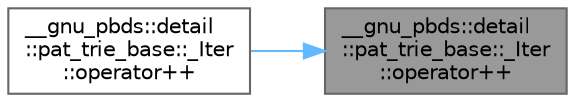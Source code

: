 digraph "__gnu_pbds::detail::pat_trie_base::_Iter::operator++"
{
 // LATEX_PDF_SIZE
  bgcolor="transparent";
  edge [fontname=Helvetica,fontsize=10,labelfontname=Helvetica,labelfontsize=10];
  node [fontname=Helvetica,fontsize=10,shape=box,height=0.2,width=0.4];
  rankdir="RL";
  Node1 [id="Node000001",label="__gnu_pbds::detail\l::pat_trie_base::_Iter\l::operator++",height=0.2,width=0.4,color="gray40", fillcolor="grey60", style="filled", fontcolor="black",tooltip=" "];
  Node1 -> Node2 [id="edge2_Node000001_Node000002",dir="back",color="steelblue1",style="solid",tooltip=" "];
  Node2 [id="Node000002",label="__gnu_pbds::detail\l::pat_trie_base::_Iter\l::operator++",height=0.2,width=0.4,color="grey40", fillcolor="white", style="filled",URL="$class____gnu__pbds_1_1detail_1_1pat__trie__base_1_1___iter.html#a5e0c6f7ba942350849d47d9c4a2dafce",tooltip=" "];
}
